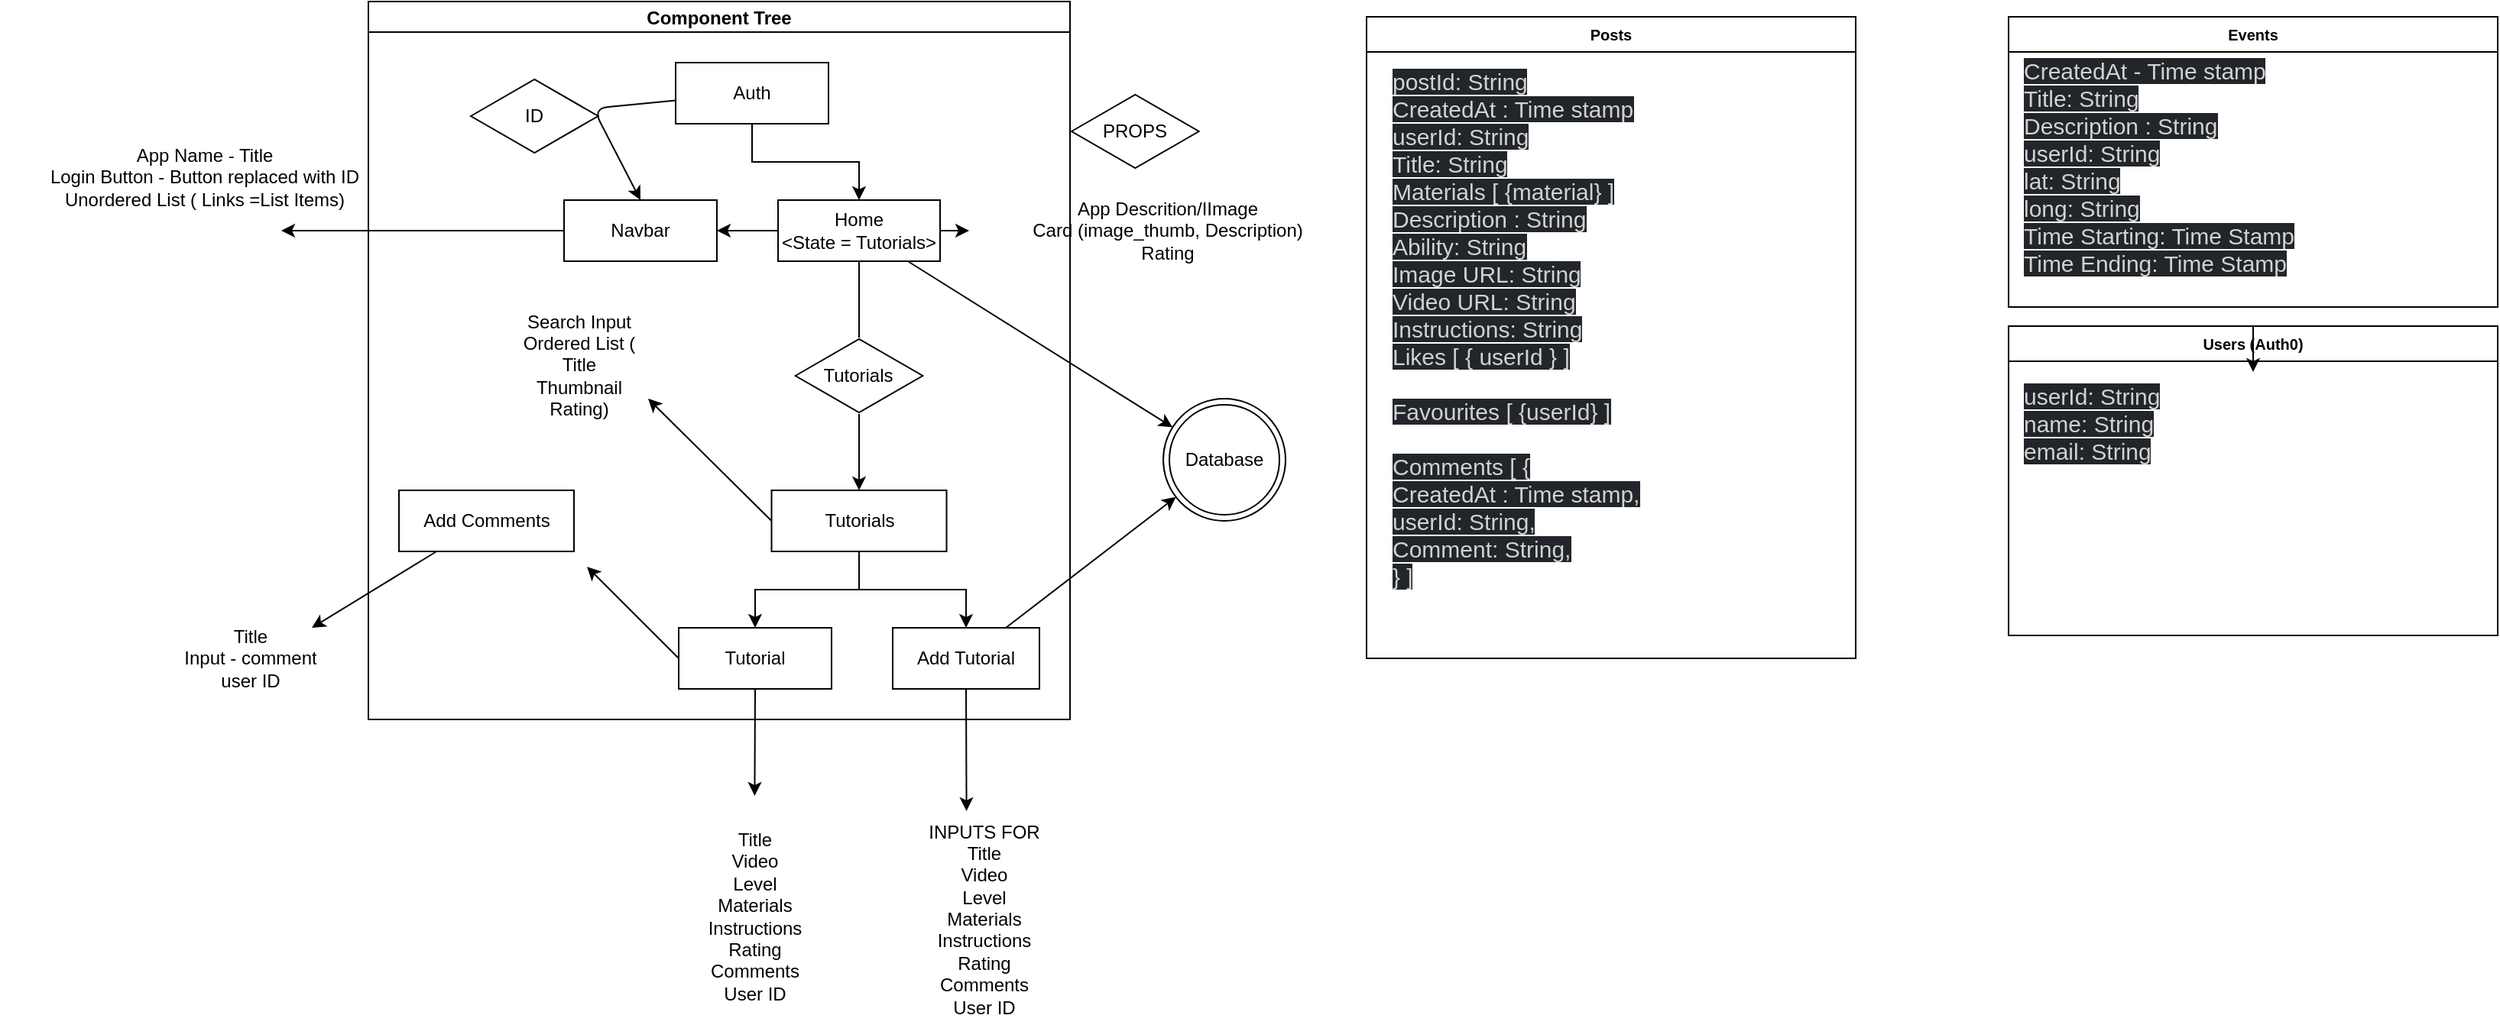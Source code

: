 <mxfile>
    <diagram id="XPG2WbKTntQQ8cMpTWzy" name="Page-1">
        <mxGraphModel dx="2121" dy="516" grid="1" gridSize="10" guides="1" tooltips="1" connect="1" arrows="1" fold="1" page="1" pageScale="1" pageWidth="827" pageHeight="1169" math="0" shadow="0">
            <root>
                <mxCell id="0"/>
                <mxCell id="1" parent="0"/>
                <mxCell id="48" value="Component Tree" style="swimlane;startSize=20;horizontal=1;childLayout=treeLayout;horizontalTree=0;resizable=0;containerType=tree;" parent="1" vertex="1">
                    <mxGeometry x="227" y="50" width="459" height="470" as="geometry"/>
                </mxCell>
                <mxCell id="85" style="edgeStyle=none;html=1;entryX=0.5;entryY=0;entryDx=0;entryDy=0;" parent="48" source="49" target="57" edge="1">
                    <mxGeometry relative="1" as="geometry">
                        <Array as="points">
                            <mxPoint x="147" y="70"/>
                        </Array>
                    </mxGeometry>
                </mxCell>
                <mxCell id="49" value="Auth" style="whiteSpace=wrap;html=1;" parent="48" vertex="1">
                    <mxGeometry x="201" y="40" width="100" height="40" as="geometry"/>
                </mxCell>
                <mxCell id="50" value="Home&lt;br&gt;&amp;lt;State = Tutorials&amp;gt;" style="whiteSpace=wrap;html=1;" parent="48" vertex="1">
                    <mxGeometry x="268" y="130" width="106" height="40" as="geometry"/>
                </mxCell>
                <mxCell id="51" value="" style="edgeStyle=elbowEdgeStyle;elbow=vertical;html=1;rounded=0;" parent="48" source="49" target="50" edge="1">
                    <mxGeometry relative="1" as="geometry"/>
                </mxCell>
                <mxCell id="56" value="" style="edgeStyle=elbowEdgeStyle;elbow=vertical;html=1;rounded=0;" parent="48" source="50" target="57" edge="1">
                    <mxGeometry relative="1" as="geometry">
                        <mxPoint x="269.8" y="220" as="sourcePoint"/>
                    </mxGeometry>
                </mxCell>
                <mxCell id="57" value="Navbar" style="whiteSpace=wrap;html=1;" parent="48" vertex="1">
                    <mxGeometry x="128" y="130" width="100" height="40" as="geometry"/>
                </mxCell>
                <mxCell id="60" value="" style="edgeStyle=elbowEdgeStyle;elbow=vertical;html=1;rounded=0;startArrow=none;" parent="48" source="92" target="61" edge="1">
                    <mxGeometry relative="1" as="geometry">
                        <mxPoint x="409.8" y="310" as="sourcePoint"/>
                        <Array as="points"/>
                    </mxGeometry>
                </mxCell>
                <mxCell id="61" value="Tutorials" style="whiteSpace=wrap;html=1;" parent="48" vertex="1">
                    <mxGeometry x="263.75" y="320" width="114.5" height="40" as="geometry"/>
                </mxCell>
                <mxCell id="64" value="" style="edgeStyle=elbowEdgeStyle;elbow=vertical;html=1;rounded=0;" parent="48" source="61" target="65" edge="1">
                    <mxGeometry relative="1" as="geometry">
                        <mxPoint x="649.8" y="210" as="sourcePoint"/>
                    </mxGeometry>
                </mxCell>
                <mxCell id="65" value="Tutorial" style="whiteSpace=wrap;html=1;" parent="48" vertex="1">
                    <mxGeometry x="203" y="410" width="100" height="40" as="geometry"/>
                </mxCell>
                <mxCell id="66" value="" style="edgeStyle=elbowEdgeStyle;elbow=vertical;html=1;rounded=0;" parent="48" source="61" target="107" edge="1">
                    <mxGeometry relative="1" as="geometry">
                        <mxPoint x="719.8" y="300" as="sourcePoint"/>
                    </mxGeometry>
                </mxCell>
                <mxCell id="86" value="ID" style="html=1;whiteSpace=wrap;aspect=fixed;shape=isoRectangle;" parent="48" vertex="1">
                    <mxGeometry x="67" y="50" width="83.33" height="50" as="geometry"/>
                </mxCell>
                <mxCell id="92" value="Tutorials" style="html=1;whiteSpace=wrap;aspect=fixed;shape=isoRectangle;" parent="48" vertex="1">
                    <mxGeometry x="279.335" y="220" width="83.33" height="50" as="geometry"/>
                </mxCell>
                <mxCell id="93" value="" style="edgeStyle=elbowEdgeStyle;elbow=vertical;html=1;rounded=0;endArrow=none;" parent="48" source="50" target="92" edge="1">
                    <mxGeometry relative="1" as="geometry">
                        <mxPoint x="397" y="190" as="sourcePoint"/>
                        <mxPoint x="397" y="240" as="targetPoint"/>
                        <Array as="points"/>
                    </mxGeometry>
                </mxCell>
                <mxCell id="107" value="Add Tutorial" style="whiteSpace=wrap;html=1;" parent="48" vertex="1">
                    <mxGeometry x="343" y="410" width="96" height="40" as="geometry"/>
                </mxCell>
                <mxCell id="141" value="Add Comments" style="whiteSpace=wrap;html=1;" parent="48" vertex="1">
                    <mxGeometry x="20" y="320" width="114.5" height="40" as="geometry"/>
                </mxCell>
                <UserObject label="Search Input&lt;br&gt;Ordered List (&lt;br&gt;Title&lt;br&gt;Thumbnail&lt;br&gt;Rating)" placeholders="1" name="Variable" id="155">
                    <mxCell style="text;html=1;strokeColor=none;fillColor=none;align=center;verticalAlign=middle;whiteSpace=wrap;overflow=hidden;shadow=1;" parent="48" vertex="1">
                        <mxGeometry x="48" y="190" width="180" height="95" as="geometry"/>
                    </mxCell>
                </UserObject>
                <mxCell id="87" value="PROPS" style="html=1;whiteSpace=wrap;aspect=fixed;shape=isoRectangle;" parent="1" vertex="1">
                    <mxGeometry x="687" y="110" width="83.33" height="50" as="geometry"/>
                </mxCell>
                <mxCell id="94" value="Database" style="ellipse;shape=doubleEllipse;whiteSpace=wrap;html=1;aspect=fixed;" parent="1" vertex="1">
                    <mxGeometry x="747" y="310" width="80" height="80" as="geometry"/>
                </mxCell>
                <mxCell id="113" style="edgeStyle=none;html=1;" parent="1" source="50" target="94" edge="1">
                    <mxGeometry relative="1" as="geometry"/>
                </mxCell>
                <mxCell id="128" style="edgeStyle=none;html=1;" parent="1" source="107" target="94" edge="1">
                    <mxGeometry relative="1" as="geometry"/>
                </mxCell>
                <mxCell id="129" style="edgeStyle=none;html=1;" parent="1" source="57" edge="1">
                    <mxGeometry relative="1" as="geometry">
                        <mxPoint x="170" y="200" as="targetPoint"/>
                    </mxGeometry>
                </mxCell>
                <UserObject label="App Name - Title&lt;br&gt;Login Button - Button replaced with ID&lt;br&gt;Unordered List ( Links =List Items)" placeholders="1" name="Variable" id="131">
                    <mxCell style="text;html=1;strokeColor=none;fillColor=none;align=center;verticalAlign=middle;whiteSpace=wrap;overflow=hidden;shadow=1;" parent="1" vertex="1">
                        <mxGeometry x="-10" y="100" width="260" height="130" as="geometry"/>
                    </mxCell>
                </UserObject>
                <UserObject label="App Descrition/IImage&lt;br&gt;Card (image_thumb, Description)&lt;br&gt;Rating" placeholders="1" name="Variable" id="132">
                    <mxCell style="text;html=1;strokeColor=none;fillColor=none;align=center;verticalAlign=middle;whiteSpace=wrap;overflow=hidden;shadow=1;" parent="1" vertex="1">
                        <mxGeometry x="620" y="160" width="260" height="80" as="geometry"/>
                    </mxCell>
                </UserObject>
                <mxCell id="133" style="edgeStyle=none;html=1;exitX=1;exitY=0.5;exitDx=0;exitDy=0;" parent="1" source="50" target="132" edge="1">
                    <mxGeometry relative="1" as="geometry"/>
                </mxCell>
                <UserObject label="Title&lt;br&gt;Video&lt;br&gt;Level&lt;br&gt;Materials&lt;br&gt;Instructions&lt;br&gt;Rating&lt;br&gt;Comments&lt;br&gt;User ID&lt;br&gt;" placeholders="1" name="Variable" id="134">
                    <mxCell style="text;html=1;strokeColor=none;fillColor=none;align=center;verticalAlign=middle;whiteSpace=wrap;overflow=hidden;shadow=1;" parent="1" vertex="1">
                        <mxGeometry x="390" y="584" width="180" height="130" as="geometry"/>
                    </mxCell>
                </UserObject>
                <mxCell id="144" style="edgeStyle=none;html=1;" parent="1" source="141" edge="1">
                    <mxGeometry relative="1" as="geometry">
                        <mxPoint x="190" y="460" as="targetPoint"/>
                    </mxGeometry>
                </mxCell>
                <UserObject label="Title&lt;br&gt;Input - comment&lt;br&gt;user ID" placeholders="1" name="Variable" id="145">
                    <mxCell style="text;html=1;strokeColor=none;fillColor=none;align=center;verticalAlign=middle;whiteSpace=wrap;overflow=hidden;shadow=1;" parent="1" vertex="1">
                        <mxGeometry x="60" y="440" width="180" height="80" as="geometry"/>
                    </mxCell>
                </UserObject>
                <mxCell id="148" style="edgeStyle=none;html=1;exitX=0.5;exitY=1;exitDx=0;exitDy=0;" parent="1" source="65" edge="1">
                    <mxGeometry relative="1" as="geometry">
                        <mxPoint x="479.714" y="570" as="targetPoint"/>
                    </mxGeometry>
                </mxCell>
                <UserObject label="INPUTS FOR&lt;br&gt;Title&lt;br&gt;Video&lt;br&gt;Level&lt;br&gt;Materials&lt;br&gt;Instructions&lt;br&gt;Rating&lt;br&gt;Comments&lt;br&gt;User ID" placeholders="1" name="Variable" id="149">
                    <mxCell style="text;html=1;strokeColor=none;fillColor=none;align=center;verticalAlign=middle;whiteSpace=wrap;overflow=hidden;shadow=1;" parent="1" vertex="1">
                        <mxGeometry x="540" y="584" width="180" height="130" as="geometry"/>
                    </mxCell>
                </UserObject>
                <mxCell id="152" style="edgeStyle=none;html=1;exitX=0.5;exitY=1;exitDx=0;exitDy=0;" parent="1" source="107" edge="1">
                    <mxGeometry relative="1" as="geometry">
                        <mxPoint x="618.286" y="580" as="targetPoint"/>
                    </mxGeometry>
                </mxCell>
                <mxCell id="153" style="edgeStyle=none;html=1;exitX=0;exitY=0.5;exitDx=0;exitDy=0;" parent="1" source="65" edge="1">
                    <mxGeometry relative="1" as="geometry">
                        <mxPoint x="370.0" y="420" as="targetPoint"/>
                    </mxGeometry>
                </mxCell>
                <mxCell id="154" style="edgeStyle=none;html=1;exitX=0;exitY=0.5;exitDx=0;exitDy=0;" parent="1" source="61" edge="1">
                    <mxGeometry relative="1" as="geometry">
                        <mxPoint x="410.0" y="310" as="targetPoint"/>
                    </mxGeometry>
                </mxCell>
                <mxCell id="165" value="Posts" style="swimlane;fontSize=10;" vertex="1" parent="1">
                    <mxGeometry x="880" y="60" width="320" height="420" as="geometry"/>
                </mxCell>
                <mxCell id="164" value="&lt;br style=&quot;box-sizing: inherit ; color: rgb(209 , 210 , 211) ; font-size: 15px ; font-style: normal ; font-weight: 400 ; letter-spacing: normal ; text-align: left ; text-indent: 0px ; text-transform: none ; word-spacing: 0px ; background-color: rgb(34 , 37 , 41)&quot;&gt;&lt;span style=&quot;color: rgb(209 , 210 , 211) ; font-size: 15px ; font-style: normal ; font-weight: 400 ; letter-spacing: normal ; text-align: left ; text-indent: 0px ; text-transform: none ; word-spacing: 0px ; background-color: rgb(34 , 37 , 41) ; display: inline ; float: none&quot;&gt;postId: String&lt;br&gt;CreatedAt : Time stamp&lt;br style=&quot;box-sizing: inherit&quot;&gt;userId: String&lt;br&gt;Title: String&lt;/span&gt;&lt;br style=&quot;box-sizing: inherit ; color: rgb(209 , 210 , 211) ; font-size: 15px ; font-style: normal ; font-weight: 400 ; letter-spacing: normal ; text-align: left ; text-indent: 0px ; text-transform: none ; word-spacing: 0px ; background-color: rgb(34 , 37 , 41)&quot;&gt;&lt;span style=&quot;color: rgb(209 , 210 , 211) ; font-size: 15px ; font-style: normal ; font-weight: 400 ; letter-spacing: normal ; text-align: left ; text-indent: 0px ; text-transform: none ; word-spacing: 0px ; background-color: rgb(34 , 37 , 41) ; display: inline ; float: none&quot;&gt;Materials [ {material} ]&lt;/span&gt;&lt;br style=&quot;box-sizing: inherit ; color: rgb(209 , 210 , 211) ; font-size: 15px ; font-style: normal ; font-weight: 400 ; letter-spacing: normal ; text-align: left ; text-indent: 0px ; text-transform: none ; word-spacing: 0px ; background-color: rgb(34 , 37 , 41)&quot;&gt;&lt;span style=&quot;color: rgb(209 , 210 , 211) ; font-size: 15px ; font-style: normal ; font-weight: 400 ; letter-spacing: normal ; text-align: left ; text-indent: 0px ; text-transform: none ; word-spacing: 0px ; background-color: rgb(34 , 37 , 41) ; display: inline ; float: none&quot;&gt;Description :&amp;nbsp;&lt;/span&gt;&lt;span style=&quot;color: rgb(209 , 210 , 211) ; font-size: 15px ; background-color: rgb(34 , 37 , 41)&quot;&gt;String&lt;/span&gt;&lt;br style=&quot;box-sizing: inherit ; color: rgb(209 , 210 , 211) ; font-size: 15px ; font-style: normal ; font-weight: 400 ; letter-spacing: normal ; text-align: left ; text-indent: 0px ; text-transform: none ; word-spacing: 0px ; background-color: rgb(34 , 37 , 41)&quot;&gt;&lt;span style=&quot;color: rgb(209 , 210 , 211) ; font-size: 15px ; font-style: normal ; font-weight: 400 ; letter-spacing: normal ; text-align: left ; text-indent: 0px ; text-transform: none ; word-spacing: 0px ; background-color: rgb(34 , 37 , 41) ; display: inline ; float: none&quot;&gt;Ability:&amp;nbsp;&lt;/span&gt;&lt;span style=&quot;color: rgb(209 , 210 , 211) ; font-size: 15px ; background-color: rgb(34 , 37 , 41)&quot;&gt;String&lt;/span&gt;&lt;br style=&quot;box-sizing: inherit ; color: rgb(209 , 210 , 211) ; font-size: 15px ; font-style: normal ; font-weight: 400 ; letter-spacing: normal ; text-align: left ; text-indent: 0px ; text-transform: none ; word-spacing: 0px ; background-color: rgb(34 , 37 , 41)&quot;&gt;&lt;span style=&quot;color: rgb(209 , 210 , 211) ; font-size: 15px ; font-style: normal ; font-weight: 400 ; letter-spacing: normal ; text-align: left ; text-indent: 0px ; text-transform: none ; word-spacing: 0px ; background-color: rgb(34 , 37 , 41) ; display: inline ; float: none&quot;&gt;Image URL:&amp;nbsp;&lt;/span&gt;&lt;span style=&quot;color: rgb(209 , 210 , 211) ; font-size: 15px ; background-color: rgb(34 , 37 , 41)&quot;&gt;String&lt;/span&gt;&lt;br style=&quot;box-sizing: inherit ; color: rgb(209 , 210 , 211) ; font-size: 15px ; font-style: normal ; font-weight: 400 ; letter-spacing: normal ; text-align: left ; text-indent: 0px ; text-transform: none ; word-spacing: 0px ; background-color: rgb(34 , 37 , 41)&quot;&gt;&lt;span style=&quot;color: rgb(209 , 210 , 211) ; font-size: 15px ; font-style: normal ; font-weight: 400 ; letter-spacing: normal ; text-align: left ; text-indent: 0px ; text-transform: none ; word-spacing: 0px ; background-color: rgb(34 , 37 , 41) ; display: inline ; float: none&quot;&gt;Video URL:&amp;nbsp;&lt;/span&gt;&lt;span style=&quot;color: rgb(209 , 210 , 211) ; font-size: 15px ; background-color: rgb(34 , 37 , 41)&quot;&gt;String&lt;/span&gt;&lt;br style=&quot;box-sizing: inherit ; color: rgb(209 , 210 , 211) ; font-size: 15px ; font-style: normal ; font-weight: 400 ; letter-spacing: normal ; text-align: left ; text-indent: 0px ; text-transform: none ; word-spacing: 0px ; background-color: rgb(34 , 37 , 41)&quot;&gt;&lt;span style=&quot;color: rgb(209 , 210 , 211) ; font-size: 15px ; font-style: normal ; font-weight: 400 ; letter-spacing: normal ; text-align: left ; text-indent: 0px ; text-transform: none ; word-spacing: 0px ; background-color: rgb(34 , 37 , 41) ; display: inline ; float: none&quot;&gt;Instructions: String&lt;br&gt;&lt;/span&gt;&lt;span style=&quot;color: rgb(209 , 210 , 211) ; font-size: 15px ; font-style: normal ; font-weight: 400 ; letter-spacing: normal ; text-align: left ; text-indent: 0px ; text-transform: none ; word-spacing: 0px ; background-color: rgb(34 , 37 , 41) ; display: inline ; float: none&quot;&gt;Likes [ { userId } ]&lt;br&gt;&lt;br&gt;Favourites [ {userId} ]&lt;br&gt;&lt;br&gt;Comments [ {&lt;br&gt;&lt;/span&gt;&lt;span style=&quot;color: rgb(209 , 210 , 211) ; font-size: 15px ; font-style: normal ; font-weight: 400 ; letter-spacing: normal ; text-align: left ; text-indent: 0px ; text-transform: none ; word-spacing: 0px ; background-color: rgb(34 , 37 , 41) ; display: inline ; float: none&quot;&gt;CreatedAt : Time stamp,&lt;br style=&quot;box-sizing: inherit&quot;&gt;userId: String,&lt;br&gt;&lt;/span&gt;&lt;span style=&quot;color: rgb(209 , 210 , 211) ; font-size: 15px ; font-style: normal ; font-weight: 400 ; letter-spacing: normal ; text-align: left ; text-indent: 0px ; text-transform: none ; word-spacing: 0px ; background-color: rgb(34 , 37 , 41) ; display: inline ; float: none&quot;&gt;Comment: String,&lt;br&gt;&lt;/span&gt;&lt;span style=&quot;color: rgb(209 , 210 , 211) ; font-size: 15px ; font-style: normal ; font-weight: 400 ; letter-spacing: normal ; text-align: left ; text-indent: 0px ; text-transform: none ; word-spacing: 0px ; background-color: rgb(34 , 37 , 41) ; display: inline ; float: none&quot;&gt;} ]&lt;br&gt;&lt;br&gt;&lt;br&gt;&lt;/span&gt;" style="text;whiteSpace=wrap;html=1;fontSize=10;" vertex="1" parent="165">
                    <mxGeometry x="15" y="15" width="305" height="405" as="geometry"/>
                </mxCell>
                <mxCell id="166" value="Events" style="swimlane;fontSize=10;" vertex="1" parent="1">
                    <mxGeometry x="1300" y="60" width="320" height="190" as="geometry"/>
                </mxCell>
                <mxCell id="167" value="&lt;br style=&quot;box-sizing: inherit ; color: rgb(209 , 210 , 211) ; font-size: 15px ; font-style: normal ; font-weight: 400 ; letter-spacing: normal ; text-align: left ; text-indent: 0px ; text-transform: none ; word-spacing: 0px ; background-color: rgb(34 , 37 , 41)&quot;&gt;&lt;span style=&quot;color: rgb(209 , 210 , 211) ; font-size: 15px ; font-style: normal ; font-weight: 400 ; letter-spacing: normal ; text-align: left ; text-indent: 0px ; text-transform: none ; word-spacing: 0px ; background-color: rgb(34 , 37 , 41) ; display: inline ; float: none&quot;&gt;CreatedAt - Time stamp&lt;br style=&quot;box-sizing: inherit&quot;&gt;Title: String&lt;/span&gt;&lt;br style=&quot;box-sizing: inherit ; color: rgb(209 , 210 , 211) ; font-size: 15px ; font-style: normal ; font-weight: 400 ; letter-spacing: normal ; text-align: left ; text-indent: 0px ; text-transform: none ; word-spacing: 0px ; background-color: rgb(34 , 37 , 41)&quot;&gt;&lt;span style=&quot;color: rgb(209 , 210 , 211) ; font-size: 15px ; font-style: normal ; font-weight: 400 ; letter-spacing: normal ; text-align: left ; text-indent: 0px ; text-transform: none ; word-spacing: 0px ; background-color: rgb(34 , 37 , 41) ; display: inline ; float: none&quot;&gt;Description :&amp;nbsp;&lt;/span&gt;&lt;span style=&quot;color: rgb(209 , 210 , 211) ; font-size: 15px ; background-color: rgb(34 , 37 , 41)&quot;&gt;String&lt;/span&gt;&lt;span style=&quot;color: rgb(209 , 210 , 211) ; font-size: 15px ; font-style: normal ; font-weight: 400 ; letter-spacing: normal ; text-align: left ; text-indent: 0px ; text-transform: none ; word-spacing: 0px ; background-color: rgb(34 , 37 , 41) ; display: inline ; float: none&quot;&gt;&lt;br&gt;userId: String&lt;br&gt;lat: String&lt;br&gt;long: String&lt;br&gt;Time Starting: Time Stamp&lt;br&gt;Time Ending: Time Stamp&lt;br&gt;&lt;br&gt;&lt;br&gt;&lt;/span&gt;" style="text;whiteSpace=wrap;html=1;fontSize=10;" vertex="1" parent="166">
                    <mxGeometry x="7.5" y="7.5" width="305" height="195" as="geometry"/>
                </mxCell>
                <mxCell id="168" value="Users (Auth0)" style="swimlane;fontSize=10;" vertex="1" parent="1">
                    <mxGeometry x="1300" y="262.5" width="320" height="202.5" as="geometry"/>
                </mxCell>
                <mxCell id="169" value="&lt;span style=&quot;color: rgb(209 , 210 , 211) ; font-size: 15px ; font-style: normal ; font-weight: 400 ; letter-spacing: normal ; text-align: left ; text-indent: 0px ; text-transform: none ; word-spacing: 0px ; background-color: rgb(34 , 37 , 41) ; display: inline ; float: none&quot;&gt;userId: String&lt;br&gt;name: String&lt;br&gt;email: String&lt;br&gt;&lt;br&gt;&lt;br&gt;&lt;br&gt;&lt;/span&gt;" style="text;whiteSpace=wrap;html=1;fontSize=10;" vertex="1" parent="168">
                    <mxGeometry x="7.5" y="30" width="305" height="172.5" as="geometry"/>
                </mxCell>
                <mxCell id="170" value="" style="edgeStyle=none;html=1;fontSize=10;" edge="1" parent="1" source="167" target="169">
                    <mxGeometry relative="1" as="geometry"/>
                </mxCell>
            </root>
        </mxGraphModel>
    </diagram>
</mxfile>